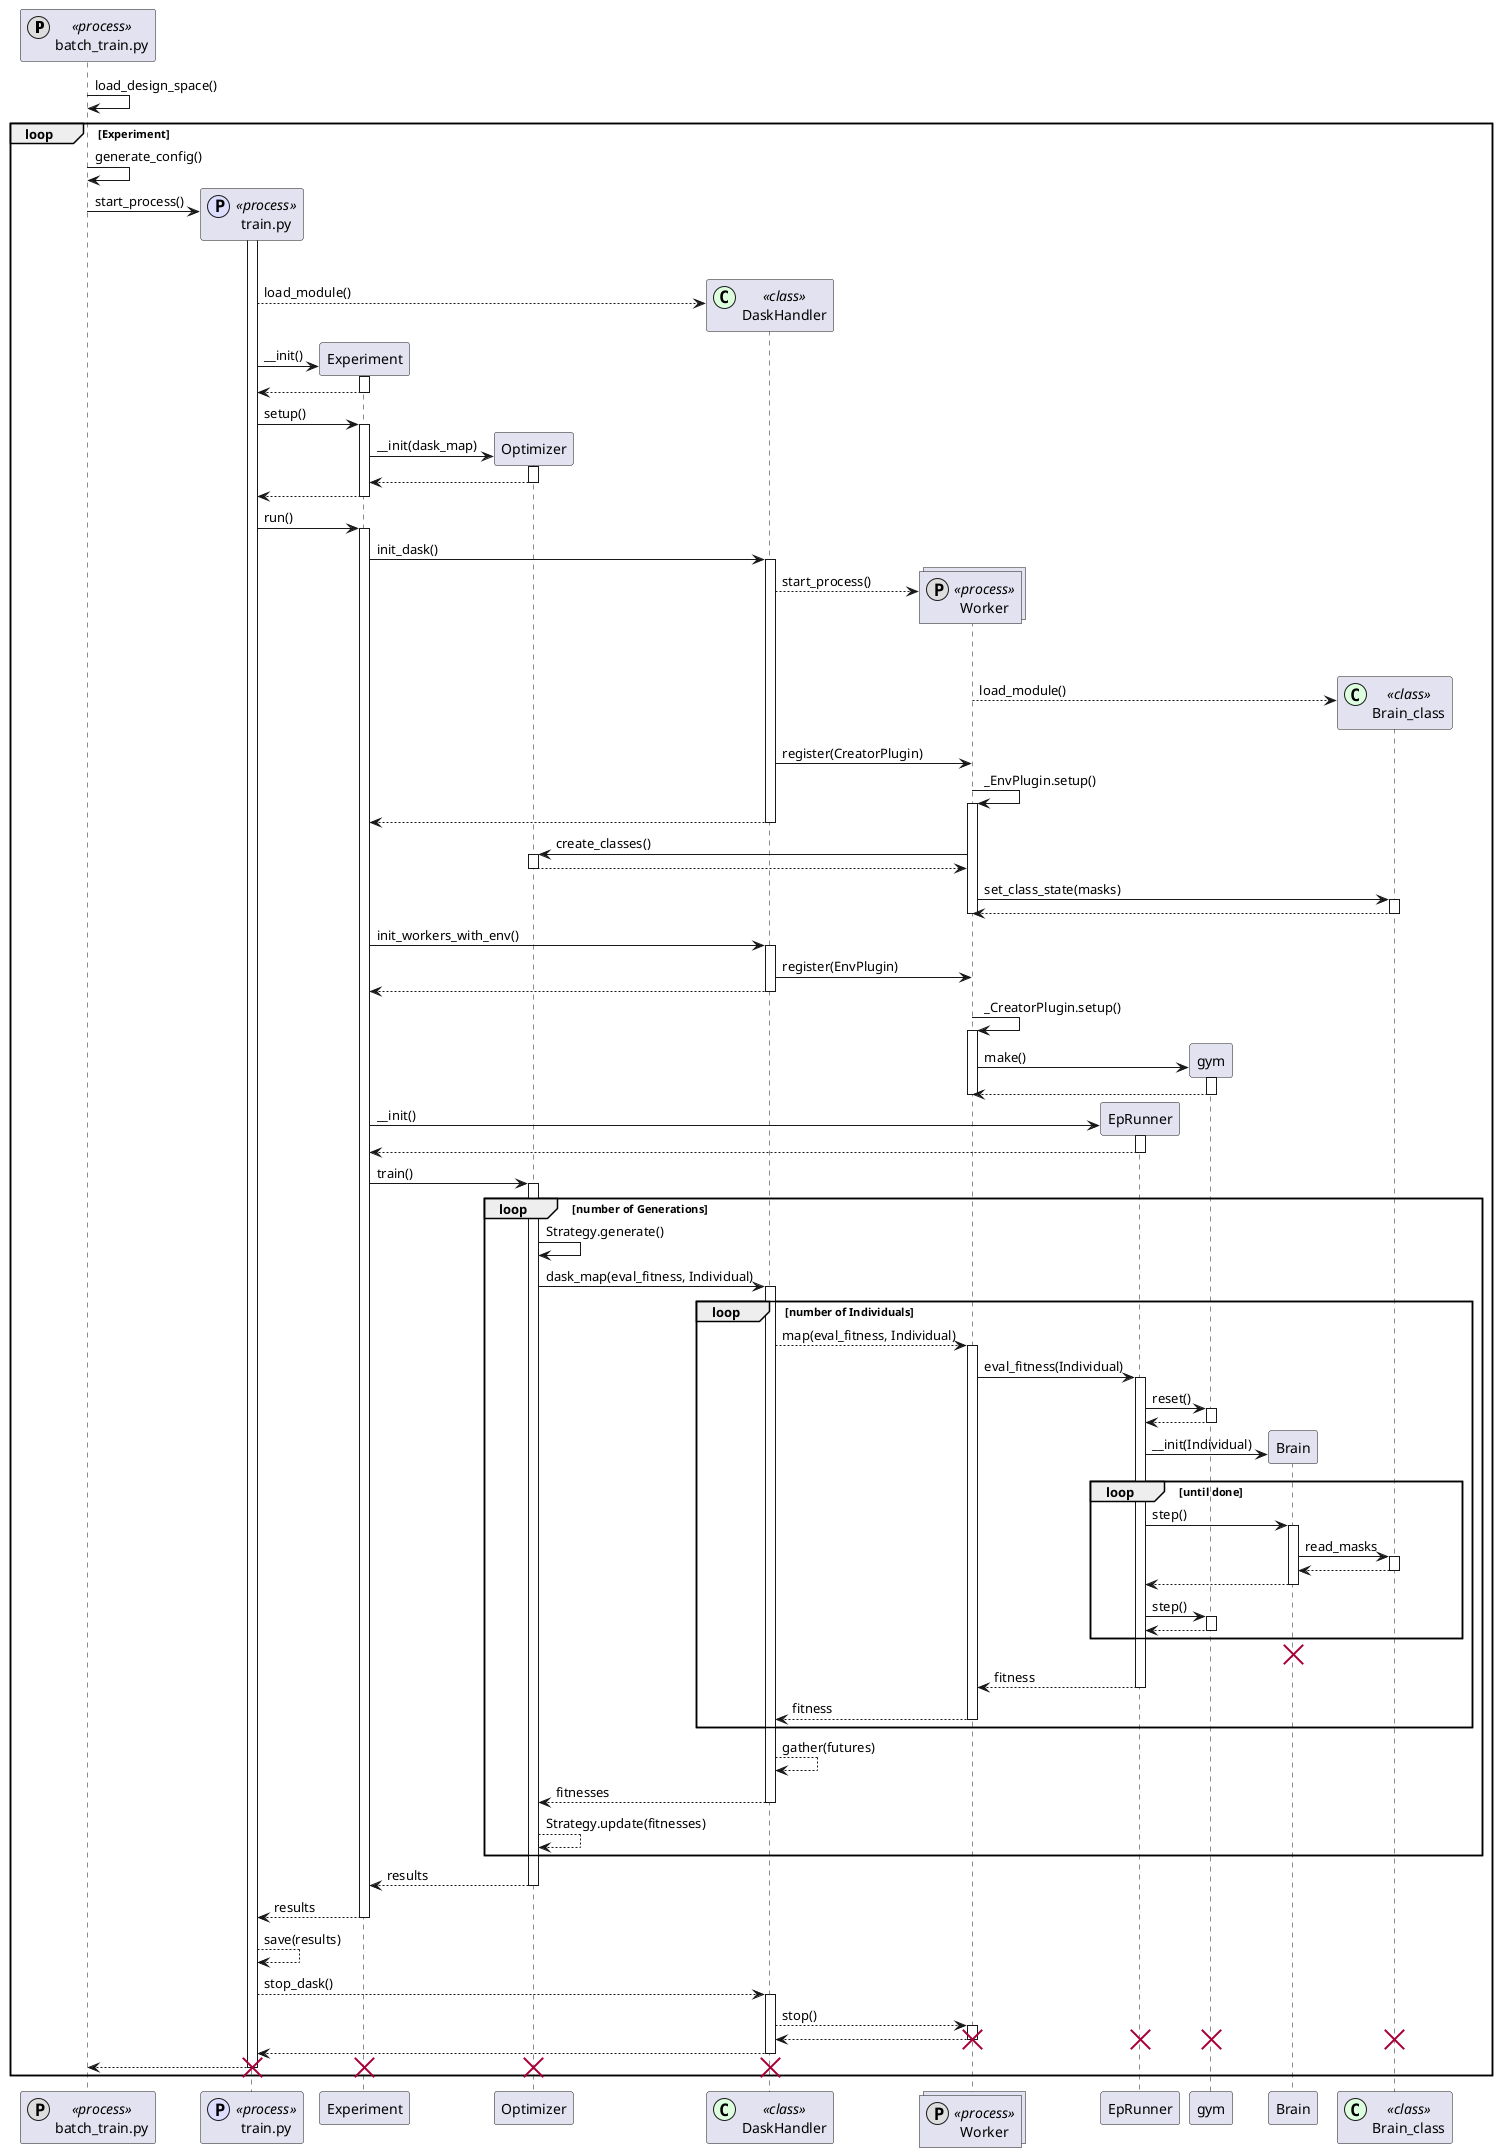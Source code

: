 @startuml
participant batch_train.py << <<(P,#DDDDDD)process>>
batch_train.py -> batch_train.py: load_design_space()
loop Experiment
batch_train.py -> batch_train.py: generate_config()
create train.py  << (P,#DDDDFF) process >>
batch_train.py -> train.py: start_process()
activate train.py
train.py -[hidden]> Experiment
train.py -[hidden]> Optimizer
create DaskHandler  <<(C,#DDFFDD) class>>
train.py  --> DaskHandler: load_module()

create Experiment
train.py -> Experiment: __init()
activate Experiment

Experiment --> train.py
deactivate Experiment

train.py -> Experiment: setup()
activate Experiment
create Optimizer
Experiment -> Optimizer: __init(dask_map)
activate Optimizer
return

return
train.py -> Experiment: run()
activate Experiment

Experiment -> DaskHandler: init_dask()
activate DaskHandler
create collections Worker <<(P,#DDDDDD)process>>
DaskHandler --> Worker: start_process()

Worker -[hidden]> EpRunner
Worker -[hidden]> gym
Worker -[hidden]> Brain
create Brain_class <<(C,#DDFFDD)class>>
Worker --> Brain_class: load_module()
DaskHandler -> Worker: register(CreatorPlugin)
Worker -> Worker: _EnvPlugin.setup()
activate Worker
DaskHandler --> Experiment
deactivate DaskHandler

Worker -> Optimizer: create_classes()
activate Optimizer
return
Worker -> Brain_class:  set_class_state(masks)
activate Brain_class
return

deactivate Worker

Experiment -> DaskHandler: init_workers_with_env()
activate DaskHandler
DaskHandler -> Worker: register(EnvPlugin)

return

Worker -> Worker: _CreatorPlugin.setup()
activate Worker
create gym
Worker -> gym: make()
activate gym
return
deactivate Worker

create EpRunner
Experiment -> EpRunner: __init()
activate EpRunner
return
Experiment -> Optimizer: train()

loop number of Generations
activate Optimizer

Optimizer -> Optimizer: Strategy.generate()
Optimizer -> DaskHandler: dask_map(eval_fitness, Individual)
activate DaskHandler
loop number of Individuals
DaskHandler --> Worker: map(eval_fitness, Individual)
activate Worker
Worker -> EpRunner: eval_fitness(Individual)
activate EpRunner
EpRunner -> gym: reset()
activate gym
return
create Brain
EpRunner -> Brain: __init(Individual)
loop until done
EpRunner -> Brain: step()

activate Brain
Brain -> Brain_class: read_masks
activate Brain_class
return
return
EpRunner -> gym: step()
activate gym
return
end
destroy Brain

return fitness
return fitness

end
DaskHandler --> DaskHandler: gather(futures)
return fitnesses
Optimizer --> Optimizer: Strategy.update(fitnesses)
end

return results


Experiment --> train.py: results
deactivate Experiment
deactivate Optimizer
train.py --> train.py: save(results)
train.py --> DaskHandler: stop_dask()
activate DaskHandler
DaskHandler --> Worker: stop()
activate Worker
return
destroy Worker
destroy gym
destroy EpRunner
destroy Brain_class
return
train.py --> batch_train.py
destroy train.py
destroy DaskHandler
destroy Experiment
destroy Optimizer
end
@enduml
